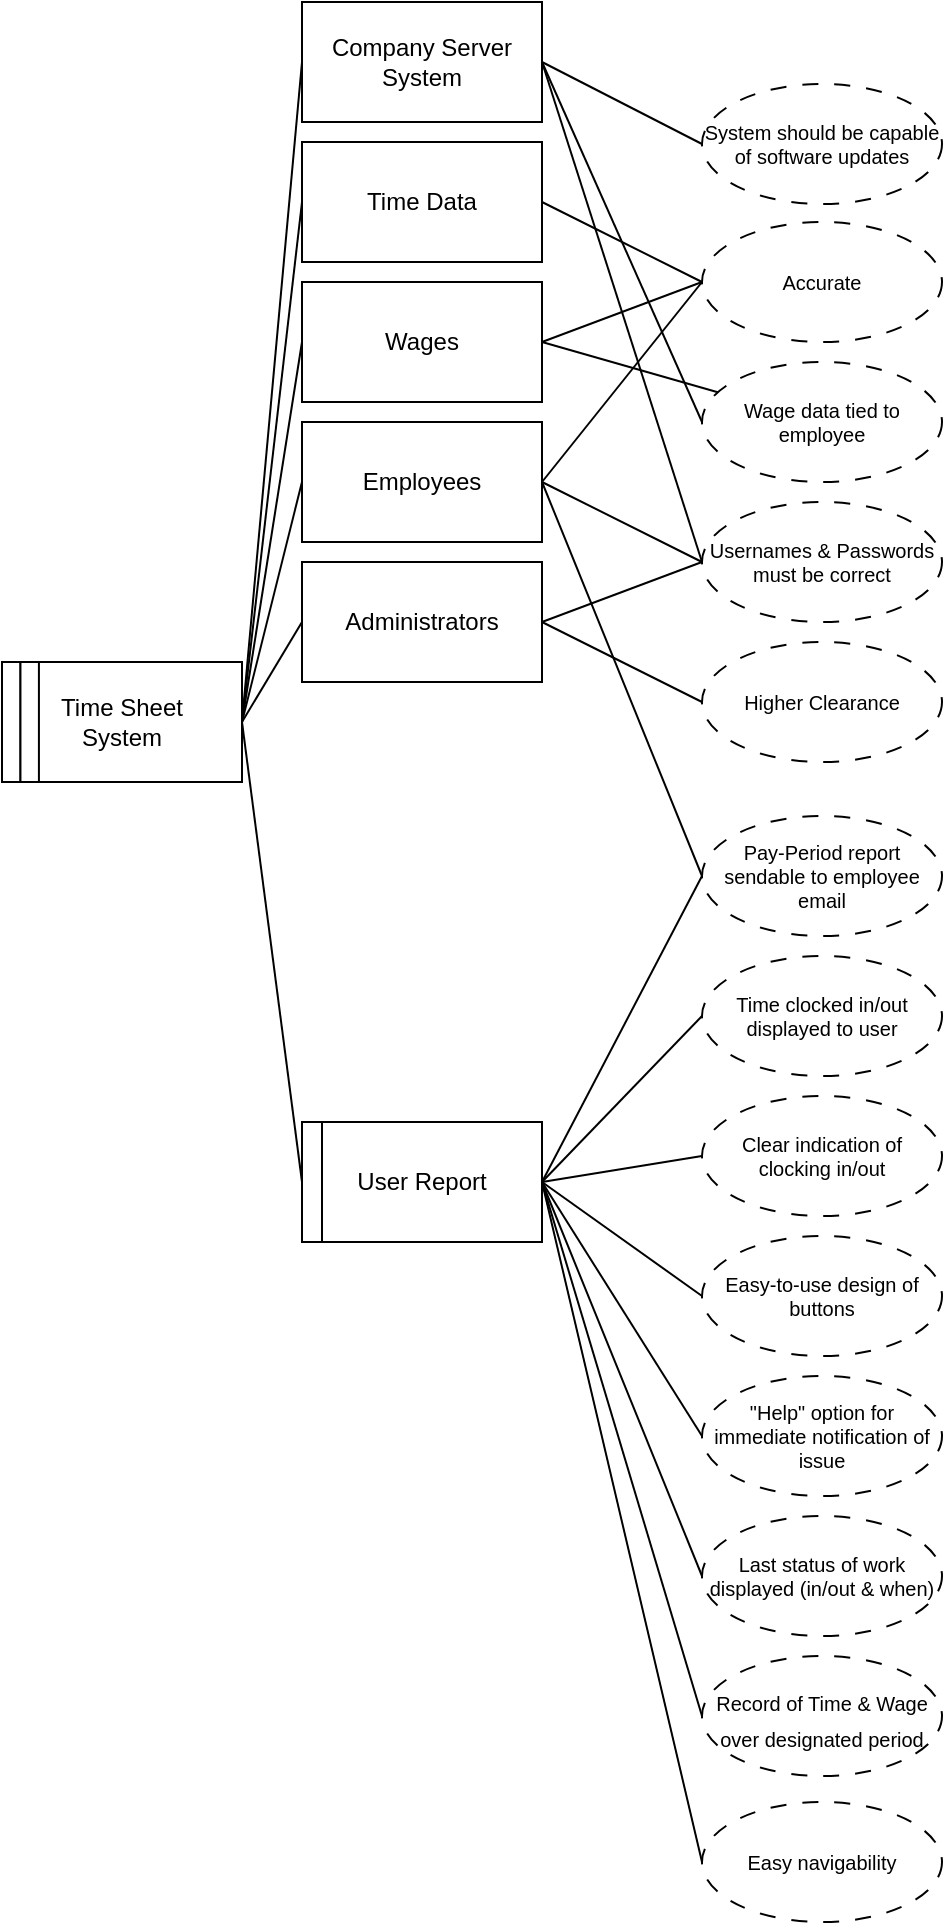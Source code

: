 <mxfile version="26.0.11">
  <diagram name="Page-1" id="FzSjMeuXY4ykYOrxsrNv">
    <mxGraphModel dx="1093" dy="746" grid="1" gridSize="10" guides="1" tooltips="1" connect="1" arrows="1" fold="1" page="1" pageScale="1" pageWidth="850" pageHeight="1100" math="0" shadow="0">
      <root>
        <mxCell id="0" />
        <mxCell id="1" parent="0" />
        <mxCell id="AF-udUrVB3dl_EI5pY4u-9" value="" style="group;strokeColor=default;" parent="1" vertex="1" connectable="0">
          <mxGeometry x="160" y="669" width="120" height="60" as="geometry" />
        </mxCell>
        <mxCell id="AF-udUrVB3dl_EI5pY4u-1" value="User Report" style="rounded=0;whiteSpace=wrap;html=1;strokeColor=default;" parent="AF-udUrVB3dl_EI5pY4u-9" vertex="1">
          <mxGeometry width="120" height="60" as="geometry" />
        </mxCell>
        <mxCell id="AF-udUrVB3dl_EI5pY4u-8" value="" style="rounded=0;whiteSpace=wrap;html=1;strokeColor=default;" parent="AF-udUrVB3dl_EI5pY4u-9" vertex="1">
          <mxGeometry width="10" height="60" as="geometry" />
        </mxCell>
        <mxCell id="AF-udUrVB3dl_EI5pY4u-10" value="" style="group;align=left;" parent="1" vertex="1" connectable="0">
          <mxGeometry x="10" y="439" width="120" height="60" as="geometry" />
        </mxCell>
        <mxCell id="AF-udUrVB3dl_EI5pY4u-11" value="&lt;div align=&quot;center&quot;&gt;Time Sheet&lt;/div&gt;&lt;div align=&quot;center&quot;&gt;System&lt;/div&gt;" style="rounded=0;whiteSpace=wrap;html=1;align=center;" parent="AF-udUrVB3dl_EI5pY4u-10" vertex="1">
          <mxGeometry width="120" height="60" as="geometry" />
        </mxCell>
        <mxCell id="AF-udUrVB3dl_EI5pY4u-12" value="" style="rounded=0;whiteSpace=wrap;html=1;" parent="AF-udUrVB3dl_EI5pY4u-10" vertex="1">
          <mxGeometry width="9.231" height="60" as="geometry" />
        </mxCell>
        <mxCell id="AF-udUrVB3dl_EI5pY4u-13" value="" style="rounded=0;whiteSpace=wrap;html=1;" parent="AF-udUrVB3dl_EI5pY4u-10" vertex="1">
          <mxGeometry x="9.231" width="9.231" height="60" as="geometry" />
        </mxCell>
        <mxCell id="AF-udUrVB3dl_EI5pY4u-14" value="Wages" style="rounded=0;whiteSpace=wrap;html=1;strokeColor=default;" parent="1" vertex="1">
          <mxGeometry x="160" y="249" width="120" height="60" as="geometry" />
        </mxCell>
        <mxCell id="AF-udUrVB3dl_EI5pY4u-15" value="Employees" style="rounded=0;whiteSpace=wrap;html=1;strokeColor=default;" parent="1" vertex="1">
          <mxGeometry x="160" y="319" width="120" height="60" as="geometry" />
        </mxCell>
        <mxCell id="AF-udUrVB3dl_EI5pY4u-16" value="Administrators" style="rounded=0;whiteSpace=wrap;html=1;strokeColor=default;" parent="1" vertex="1">
          <mxGeometry x="160" y="389" width="120" height="60" as="geometry" />
        </mxCell>
        <mxCell id="AF-udUrVB3dl_EI5pY4u-19" value="Time Data" style="rounded=0;whiteSpace=wrap;html=1;strokeColor=default;" parent="1" vertex="1">
          <mxGeometry x="160" y="179" width="120" height="60" as="geometry" />
        </mxCell>
        <mxCell id="hP2KZqZWLT_0-dq5EoQC-1" style="edgeStyle=none;shape=connector;rounded=0;orthogonalLoop=1;jettySize=auto;html=1;exitX=0;exitY=0.5;exitDx=0;exitDy=0;entryX=1;entryY=0.5;entryDx=0;entryDy=0;strokeColor=default;align=center;verticalAlign=middle;fontFamily=Helvetica;fontSize=11;fontColor=default;labelBackgroundColor=default;startFill=0;endArrow=none;" edge="1" parent="1" source="AF-udUrVB3dl_EI5pY4u-21" target="AF-udUrVB3dl_EI5pY4u-1">
          <mxGeometry relative="1" as="geometry" />
        </mxCell>
        <mxCell id="AF-udUrVB3dl_EI5pY4u-21" value="Easy navigability " style="ellipse;whiteSpace=wrap;html=1;dashed=1;dashPattern=8 8;strokeColor=default;fontSize=10;" parent="1" vertex="1">
          <mxGeometry x="360" y="1009" width="120" height="60" as="geometry" />
        </mxCell>
        <mxCell id="AF-udUrVB3dl_EI5pY4u-48" style="edgeStyle=none;shape=connector;rounded=0;orthogonalLoop=1;jettySize=auto;html=1;entryX=1;entryY=0.5;entryDx=0;entryDy=0;strokeColor=default;align=center;verticalAlign=middle;fontFamily=Helvetica;fontSize=10;fontColor=default;labelBackgroundColor=default;endArrow=none;exitX=0;exitY=0.5;exitDx=0;exitDy=0;startFill=0;" parent="1" source="AF-udUrVB3dl_EI5pY4u-22" target="AF-udUrVB3dl_EI5pY4u-1" edge="1">
          <mxGeometry relative="1" as="geometry" />
        </mxCell>
        <mxCell id="AF-udUrVB3dl_EI5pY4u-22" value="&lt;font&gt;Last status of work displayed (in/out &amp;amp; when)&lt;/font&gt;" style="ellipse;whiteSpace=wrap;html=1;dashed=1;dashPattern=8 8;strokeColor=default;fontSize=10;" parent="1" vertex="1">
          <mxGeometry x="360" y="866" width="120" height="60" as="geometry" />
        </mxCell>
        <mxCell id="AF-udUrVB3dl_EI5pY4u-47" style="edgeStyle=none;shape=connector;rounded=0;orthogonalLoop=1;jettySize=auto;html=1;entryX=1;entryY=0.5;entryDx=0;entryDy=0;strokeColor=default;align=center;verticalAlign=middle;fontFamily=Helvetica;fontSize=10;fontColor=default;labelBackgroundColor=default;endArrow=none;exitX=0;exitY=0.5;exitDx=0;exitDy=0;startFill=0;" parent="1" source="AF-udUrVB3dl_EI5pY4u-23" target="AF-udUrVB3dl_EI5pY4u-1" edge="1">
          <mxGeometry relative="1" as="geometry" />
        </mxCell>
        <mxCell id="AF-udUrVB3dl_EI5pY4u-23" value="&quot;Help&quot; option for immediate notification of issue" style="ellipse;whiteSpace=wrap;html=1;dashed=1;dashPattern=8 8;fontSize=10;strokeColor=default;" parent="1" vertex="1">
          <mxGeometry x="360" y="796" width="120" height="60" as="geometry" />
        </mxCell>
        <mxCell id="AF-udUrVB3dl_EI5pY4u-45" style="edgeStyle=none;shape=connector;rounded=0;orthogonalLoop=1;jettySize=auto;html=1;entryX=1;entryY=0.5;entryDx=0;entryDy=0;strokeColor=default;align=center;verticalAlign=middle;fontFamily=Helvetica;fontSize=10;fontColor=default;labelBackgroundColor=default;endArrow=none;startFill=0;exitX=0;exitY=0.5;exitDx=0;exitDy=0;" parent="1" source="AF-udUrVB3dl_EI5pY4u-24" target="AF-udUrVB3dl_EI5pY4u-1" edge="1">
          <mxGeometry relative="1" as="geometry" />
        </mxCell>
        <mxCell id="AF-udUrVB3dl_EI5pY4u-24" value="Time clocked in/out displayed to user " style="ellipse;whiteSpace=wrap;html=1;dashed=1;dashPattern=8 8;fontSize=10;strokeColor=default;" parent="1" vertex="1">
          <mxGeometry x="360" y="586" width="120" height="60" as="geometry" />
        </mxCell>
        <mxCell id="AF-udUrVB3dl_EI5pY4u-44" style="edgeStyle=none;shape=connector;rounded=0;orthogonalLoop=1;jettySize=auto;html=1;strokeColor=default;align=center;verticalAlign=middle;fontFamily=Helvetica;fontSize=10;fontColor=default;labelBackgroundColor=default;endArrow=none;startFill=0;exitX=0;exitY=0.5;exitDx=0;exitDy=0;entryX=1;entryY=0.5;entryDx=0;entryDy=0;" parent="1" source="AF-udUrVB3dl_EI5pY4u-25" target="AF-udUrVB3dl_EI5pY4u-1" edge="1">
          <mxGeometry relative="1" as="geometry">
            <mxPoint x="275" y="699" as="targetPoint" />
          </mxGeometry>
        </mxCell>
        <mxCell id="AF-udUrVB3dl_EI5pY4u-25" value="Clear indication of clocking in/out" style="ellipse;whiteSpace=wrap;html=1;dashed=1;dashPattern=8 8;fontSize=10;strokeColor=default;" parent="1" vertex="1">
          <mxGeometry x="360" y="656" width="120" height="60" as="geometry" />
        </mxCell>
        <mxCell id="AF-udUrVB3dl_EI5pY4u-43" style="edgeStyle=none;shape=connector;rounded=0;orthogonalLoop=1;jettySize=auto;html=1;entryX=1;entryY=0.5;entryDx=0;entryDy=0;strokeColor=default;align=center;verticalAlign=middle;fontFamily=Helvetica;fontSize=10;fontColor=default;labelBackgroundColor=default;endArrow=none;startFill=0;exitX=0;exitY=0.5;exitDx=0;exitDy=0;" parent="1" source="AF-udUrVB3dl_EI5pY4u-26" target="AF-udUrVB3dl_EI5pY4u-1" edge="1">
          <mxGeometry relative="1" as="geometry" />
        </mxCell>
        <mxCell id="AF-udUrVB3dl_EI5pY4u-26" value="Easy-to-use design of buttons" style="ellipse;whiteSpace=wrap;html=1;dashed=1;dashPattern=8 8;fontSize=10;strokeColor=default;" parent="1" vertex="1">
          <mxGeometry x="360" y="726" width="120" height="60" as="geometry" />
        </mxCell>
        <mxCell id="AF-udUrVB3dl_EI5pY4u-42" style="edgeStyle=none;shape=connector;rounded=0;orthogonalLoop=1;jettySize=auto;html=1;entryX=1;entryY=0.5;entryDx=0;entryDy=0;strokeColor=default;align=center;verticalAlign=middle;fontFamily=Helvetica;fontSize=10;fontColor=default;labelBackgroundColor=default;endArrow=none;startFill=0;exitX=0;exitY=0.5;exitDx=0;exitDy=0;" parent="1" source="AF-udUrVB3dl_EI5pY4u-27" target="AF-udUrVB3dl_EI5pY4u-16" edge="1">
          <mxGeometry relative="1" as="geometry" />
        </mxCell>
        <mxCell id="AF-udUrVB3dl_EI5pY4u-27" value="Higher Clearance" style="ellipse;whiteSpace=wrap;html=1;dashed=1;dashPattern=8 8;fontSize=10;strokeColor=default;" parent="1" vertex="1">
          <mxGeometry x="360" y="429" width="120" height="60" as="geometry" />
        </mxCell>
        <mxCell id="AF-udUrVB3dl_EI5pY4u-40" style="edgeStyle=none;shape=connector;rounded=0;orthogonalLoop=1;jettySize=auto;html=1;entryX=1;entryY=0.5;entryDx=0;entryDy=0;strokeColor=default;align=center;verticalAlign=middle;fontFamily=Helvetica;fontSize=10;fontColor=default;labelBackgroundColor=default;endArrow=none;startFill=0;exitX=0;exitY=0.5;exitDx=0;exitDy=0;" parent="1" source="AF-udUrVB3dl_EI5pY4u-28" target="AF-udUrVB3dl_EI5pY4u-15" edge="1">
          <mxGeometry relative="1" as="geometry" />
        </mxCell>
        <mxCell id="AF-udUrVB3dl_EI5pY4u-41" style="edgeStyle=none;shape=connector;rounded=0;orthogonalLoop=1;jettySize=auto;html=1;entryX=1;entryY=0.5;entryDx=0;entryDy=0;strokeColor=default;align=center;verticalAlign=middle;fontFamily=Helvetica;fontSize=10;fontColor=default;labelBackgroundColor=default;endArrow=none;startFill=0;exitX=0;exitY=0.5;exitDx=0;exitDy=0;" parent="1" source="AF-udUrVB3dl_EI5pY4u-28" target="AF-udUrVB3dl_EI5pY4u-16" edge="1">
          <mxGeometry relative="1" as="geometry" />
        </mxCell>
        <mxCell id="AF-udUrVB3dl_EI5pY4u-58" style="edgeStyle=none;shape=connector;rounded=0;orthogonalLoop=1;jettySize=auto;html=1;exitX=0;exitY=0.5;exitDx=0;exitDy=0;entryX=1;entryY=0.5;entryDx=0;entryDy=0;strokeColor=default;align=center;verticalAlign=middle;fontFamily=Helvetica;fontSize=11;fontColor=default;labelBackgroundColor=default;startFill=0;endArrow=none;" parent="1" source="AF-udUrVB3dl_EI5pY4u-28" target="AF-udUrVB3dl_EI5pY4u-57" edge="1">
          <mxGeometry relative="1" as="geometry" />
        </mxCell>
        <mxCell id="AF-udUrVB3dl_EI5pY4u-28" value="Usernames &amp;amp; Passwords must be correct" style="ellipse;whiteSpace=wrap;html=1;dashed=1;dashPattern=8 8;fontSize=10;strokeColor=default;" parent="1" vertex="1">
          <mxGeometry x="360" y="359" width="120" height="60" as="geometry" />
        </mxCell>
        <mxCell id="AF-udUrVB3dl_EI5pY4u-38" style="edgeStyle=none;shape=connector;rounded=0;orthogonalLoop=1;jettySize=auto;html=1;entryX=1;entryY=0.5;entryDx=0;entryDy=0;strokeColor=default;align=center;verticalAlign=middle;fontFamily=Helvetica;fontSize=10;fontColor=default;labelBackgroundColor=default;endArrow=none;startFill=0;" parent="1" source="AF-udUrVB3dl_EI5pY4u-29" target="AF-udUrVB3dl_EI5pY4u-14" edge="1">
          <mxGeometry relative="1" as="geometry" />
        </mxCell>
        <mxCell id="AF-udUrVB3dl_EI5pY4u-39" style="edgeStyle=none;shape=connector;rounded=0;orthogonalLoop=1;jettySize=auto;html=1;entryX=1;entryY=0.5;entryDx=0;entryDy=0;strokeColor=default;align=center;verticalAlign=middle;fontFamily=Helvetica;fontSize=10;fontColor=default;labelBackgroundColor=default;endArrow=none;startFill=0;exitX=0;exitY=0.5;exitDx=0;exitDy=0;" parent="1" source="AF-udUrVB3dl_EI5pY4u-30" target="AF-udUrVB3dl_EI5pY4u-15" edge="1">
          <mxGeometry relative="1" as="geometry">
            <mxPoint x="360" y="279" as="sourcePoint" />
          </mxGeometry>
        </mxCell>
        <mxCell id="AF-udUrVB3dl_EI5pY4u-59" style="edgeStyle=none;shape=connector;rounded=0;orthogonalLoop=1;jettySize=auto;html=1;exitX=0;exitY=0.5;exitDx=0;exitDy=0;entryX=1;entryY=0.5;entryDx=0;entryDy=0;strokeColor=default;align=center;verticalAlign=middle;fontFamily=Helvetica;fontSize=11;fontColor=default;labelBackgroundColor=default;startFill=0;endArrow=none;" parent="1" source="AF-udUrVB3dl_EI5pY4u-29" target="AF-udUrVB3dl_EI5pY4u-57" edge="1">
          <mxGeometry relative="1" as="geometry" />
        </mxCell>
        <mxCell id="AF-udUrVB3dl_EI5pY4u-29" value="Wage data tied to employee" style="ellipse;whiteSpace=wrap;html=1;dashed=1;dashPattern=8 8;fontSize=10;strokeColor=default;" parent="1" vertex="1">
          <mxGeometry x="360" y="289" width="120" height="60" as="geometry" />
        </mxCell>
        <mxCell id="AF-udUrVB3dl_EI5pY4u-37" style="edgeStyle=none;shape=connector;rounded=0;orthogonalLoop=1;jettySize=auto;html=1;entryX=1;entryY=0.5;entryDx=0;entryDy=0;strokeColor=default;align=center;verticalAlign=middle;fontFamily=Helvetica;fontSize=10;fontColor=default;labelBackgroundColor=default;endArrow=none;startFill=0;exitX=0;exitY=0.5;exitDx=0;exitDy=0;" parent="1" source="AF-udUrVB3dl_EI5pY4u-30" target="AF-udUrVB3dl_EI5pY4u-19" edge="1">
          <mxGeometry relative="1" as="geometry" />
        </mxCell>
        <mxCell id="AF-udUrVB3dl_EI5pY4u-55" style="edgeStyle=none;shape=connector;rounded=0;orthogonalLoop=1;jettySize=auto;html=1;entryX=1;entryY=0.5;entryDx=0;entryDy=0;strokeColor=default;align=center;verticalAlign=middle;fontFamily=Helvetica;fontSize=11;fontColor=default;labelBackgroundColor=default;endArrow=none;startFill=0;exitX=0;exitY=0.5;exitDx=0;exitDy=0;" parent="1" source="AF-udUrVB3dl_EI5pY4u-30" target="AF-udUrVB3dl_EI5pY4u-14" edge="1">
          <mxGeometry relative="1" as="geometry" />
        </mxCell>
        <mxCell id="AF-udUrVB3dl_EI5pY4u-30" value="Accurate" style="ellipse;whiteSpace=wrap;html=1;dashed=1;dashPattern=8 8;fontSize=10;strokeColor=default;" parent="1" vertex="1">
          <mxGeometry x="360" y="219" width="120" height="60" as="geometry" />
        </mxCell>
        <mxCell id="AF-udUrVB3dl_EI5pY4u-32" style="rounded=0;orthogonalLoop=1;jettySize=auto;html=1;entryX=0;entryY=0.5;entryDx=0;entryDy=0;exitX=1;exitY=0.5;exitDx=0;exitDy=0;endArrow=none;startFill=0;strokeColor=default;" parent="1" source="AF-udUrVB3dl_EI5pY4u-11" target="AF-udUrVB3dl_EI5pY4u-19" edge="1">
          <mxGeometry relative="1" as="geometry">
            <mxPoint x="115" y="469" as="sourcePoint" />
          </mxGeometry>
        </mxCell>
        <mxCell id="AF-udUrVB3dl_EI5pY4u-33" style="rounded=0;orthogonalLoop=1;jettySize=auto;html=1;entryX=0;entryY=0.5;entryDx=0;entryDy=0;endArrow=none;startFill=0;strokeColor=default;" parent="1" target="AF-udUrVB3dl_EI5pY4u-14" edge="1">
          <mxGeometry relative="1" as="geometry">
            <mxPoint x="130" y="469" as="sourcePoint" />
          </mxGeometry>
        </mxCell>
        <mxCell id="AF-udUrVB3dl_EI5pY4u-34" style="edgeStyle=none;shape=connector;rounded=0;orthogonalLoop=1;jettySize=auto;html=1;entryX=0;entryY=0.5;entryDx=0;entryDy=0;strokeColor=default;align=center;verticalAlign=middle;fontFamily=Helvetica;fontSize=11;fontColor=default;labelBackgroundColor=default;endArrow=none;startFill=0;exitX=1;exitY=0.5;exitDx=0;exitDy=0;" parent="1" source="AF-udUrVB3dl_EI5pY4u-11" target="AF-udUrVB3dl_EI5pY4u-15" edge="1">
          <mxGeometry relative="1" as="geometry">
            <mxPoint x="115" y="469" as="sourcePoint" />
          </mxGeometry>
        </mxCell>
        <mxCell id="AF-udUrVB3dl_EI5pY4u-35" style="edgeStyle=none;shape=connector;rounded=0;orthogonalLoop=1;jettySize=auto;html=1;entryX=0;entryY=0.5;entryDx=0;entryDy=0;strokeColor=default;align=center;verticalAlign=middle;fontFamily=Helvetica;fontSize=11;fontColor=default;labelBackgroundColor=default;endArrow=none;startFill=0;exitX=1;exitY=0.5;exitDx=0;exitDy=0;" parent="1" source="AF-udUrVB3dl_EI5pY4u-11" target="AF-udUrVB3dl_EI5pY4u-16" edge="1">
          <mxGeometry relative="1" as="geometry">
            <mxPoint x="115" y="469" as="sourcePoint" />
          </mxGeometry>
        </mxCell>
        <mxCell id="AF-udUrVB3dl_EI5pY4u-36" style="edgeStyle=none;shape=connector;rounded=0;orthogonalLoop=1;jettySize=auto;html=1;entryX=0;entryY=0.5;entryDx=0;entryDy=0;strokeColor=default;align=center;verticalAlign=middle;fontFamily=Helvetica;fontSize=11;fontColor=default;labelBackgroundColor=default;endArrow=none;startFill=0;exitX=1;exitY=0.5;exitDx=0;exitDy=0;" parent="1" source="AF-udUrVB3dl_EI5pY4u-11" target="AF-udUrVB3dl_EI5pY4u-8" edge="1">
          <mxGeometry relative="1" as="geometry">
            <mxPoint x="115" y="469" as="sourcePoint" />
          </mxGeometry>
        </mxCell>
        <mxCell id="AF-udUrVB3dl_EI5pY4u-60" style="edgeStyle=none;shape=connector;rounded=0;orthogonalLoop=1;jettySize=auto;html=1;exitX=0;exitY=0.5;exitDx=0;exitDy=0;entryX=1;entryY=0.5;entryDx=0;entryDy=0;strokeColor=default;align=center;verticalAlign=middle;fontFamily=Helvetica;fontSize=11;fontColor=default;labelBackgroundColor=default;startFill=0;endArrow=none;" parent="1" source="AF-udUrVB3dl_EI5pY4u-53" target="AF-udUrVB3dl_EI5pY4u-57" edge="1">
          <mxGeometry relative="1" as="geometry" />
        </mxCell>
        <mxCell id="AF-udUrVB3dl_EI5pY4u-53" value="System should be capable of software updates" style="ellipse;whiteSpace=wrap;html=1;dashed=1;dashPattern=8 8;fontSize=10;" parent="1" vertex="1">
          <mxGeometry x="360" y="150" width="120" height="60" as="geometry" />
        </mxCell>
        <mxCell id="AF-udUrVB3dl_EI5pY4u-70" style="edgeStyle=none;shape=connector;rounded=0;orthogonalLoop=1;jettySize=auto;html=1;exitX=0;exitY=0.5;exitDx=0;exitDy=0;entryX=1;entryY=0.5;entryDx=0;entryDy=0;strokeColor=default;align=center;verticalAlign=middle;fontFamily=Helvetica;fontSize=11;fontColor=default;labelBackgroundColor=default;startFill=0;endArrow=none;" parent="1" source="AF-udUrVB3dl_EI5pY4u-57" target="AF-udUrVB3dl_EI5pY4u-11" edge="1">
          <mxGeometry relative="1" as="geometry" />
        </mxCell>
        <mxCell id="AF-udUrVB3dl_EI5pY4u-57" value="Company Server System" style="rounded=0;whiteSpace=wrap;html=1;" parent="1" vertex="1">
          <mxGeometry x="160" y="109" width="120" height="60" as="geometry" />
        </mxCell>
        <mxCell id="AF-udUrVB3dl_EI5pY4u-69" style="edgeStyle=none;shape=connector;rounded=0;orthogonalLoop=1;jettySize=auto;html=1;exitX=0;exitY=0.5;exitDx=0;exitDy=0;entryX=1;entryY=0.5;entryDx=0;entryDy=0;strokeColor=default;align=center;verticalAlign=middle;fontFamily=Helvetica;fontSize=11;fontColor=default;labelBackgroundColor=default;startFill=0;endArrow=none;" parent="1" source="AF-udUrVB3dl_EI5pY4u-61" target="AF-udUrVB3dl_EI5pY4u-1" edge="1">
          <mxGeometry relative="1" as="geometry" />
        </mxCell>
        <mxCell id="AF-udUrVB3dl_EI5pY4u-61" value="&lt;sub&gt;Record of Time &amp;amp; Wage over designated period&lt;br&gt;&lt;/sub&gt;" style="ellipse;whiteSpace=wrap;html=1;dashed=1;dashPattern=8 8;" parent="1" vertex="1">
          <mxGeometry x="360" y="936" width="120" height="60" as="geometry" />
        </mxCell>
        <mxCell id="MdEXNeAFHTPjK6z-PL4F-4" style="edgeStyle=none;shape=connector;rounded=0;orthogonalLoop=1;jettySize=auto;html=1;exitX=0;exitY=0.5;exitDx=0;exitDy=0;entryX=1;entryY=0.5;entryDx=0;entryDy=0;strokeColor=default;align=center;verticalAlign=middle;fontFamily=Helvetica;fontSize=11;fontColor=default;labelBackgroundColor=default;startFill=0;endArrow=none;" parent="1" source="MdEXNeAFHTPjK6z-PL4F-1" target="AF-udUrVB3dl_EI5pY4u-1" edge="1">
          <mxGeometry relative="1" as="geometry" />
        </mxCell>
        <mxCell id="MdEXNeAFHTPjK6z-PL4F-5" style="edgeStyle=none;shape=connector;rounded=0;orthogonalLoop=1;jettySize=auto;html=1;exitX=0;exitY=0.5;exitDx=0;exitDy=0;entryX=1;entryY=0.5;entryDx=0;entryDy=0;strokeColor=default;align=center;verticalAlign=middle;fontFamily=Helvetica;fontSize=11;fontColor=default;labelBackgroundColor=default;startFill=0;endArrow=none;" parent="1" source="MdEXNeAFHTPjK6z-PL4F-1" target="AF-udUrVB3dl_EI5pY4u-15" edge="1">
          <mxGeometry relative="1" as="geometry" />
        </mxCell>
        <mxCell id="MdEXNeAFHTPjK6z-PL4F-1" value="Pay-Period report sendable to employee email" style="ellipse;whiteSpace=wrap;html=1;dashed=1;dashPattern=8 8;fontSize=10;" parent="1" vertex="1">
          <mxGeometry x="360" y="516" width="120" height="60" as="geometry" />
        </mxCell>
      </root>
    </mxGraphModel>
  </diagram>
</mxfile>
